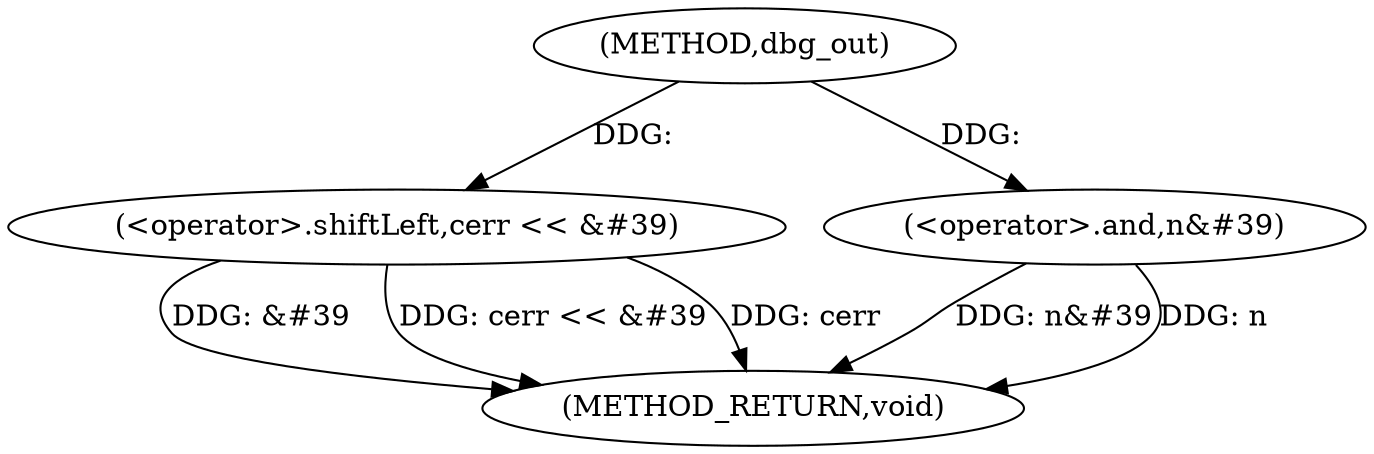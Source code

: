 digraph "dbg_out" {  
"1000157" [label = "(METHOD,dbg_out)" ]
"1000166" [label = "(METHOD_RETURN,void)" ]
"1000159" [label = "(<operator>.shiftLeft,cerr << &#39)" ]
"1000163" [label = "(<operator>.and,n&#39)" ]
  "1000159" -> "1000166"  [ label = "DDG: &#39"] 
  "1000159" -> "1000166"  [ label = "DDG: cerr << &#39"] 
  "1000163" -> "1000166"  [ label = "DDG: n&#39"] 
  "1000163" -> "1000166"  [ label = "DDG: n"] 
  "1000159" -> "1000166"  [ label = "DDG: cerr"] 
  "1000157" -> "1000159"  [ label = "DDG: "] 
  "1000157" -> "1000163"  [ label = "DDG: "] 
}
